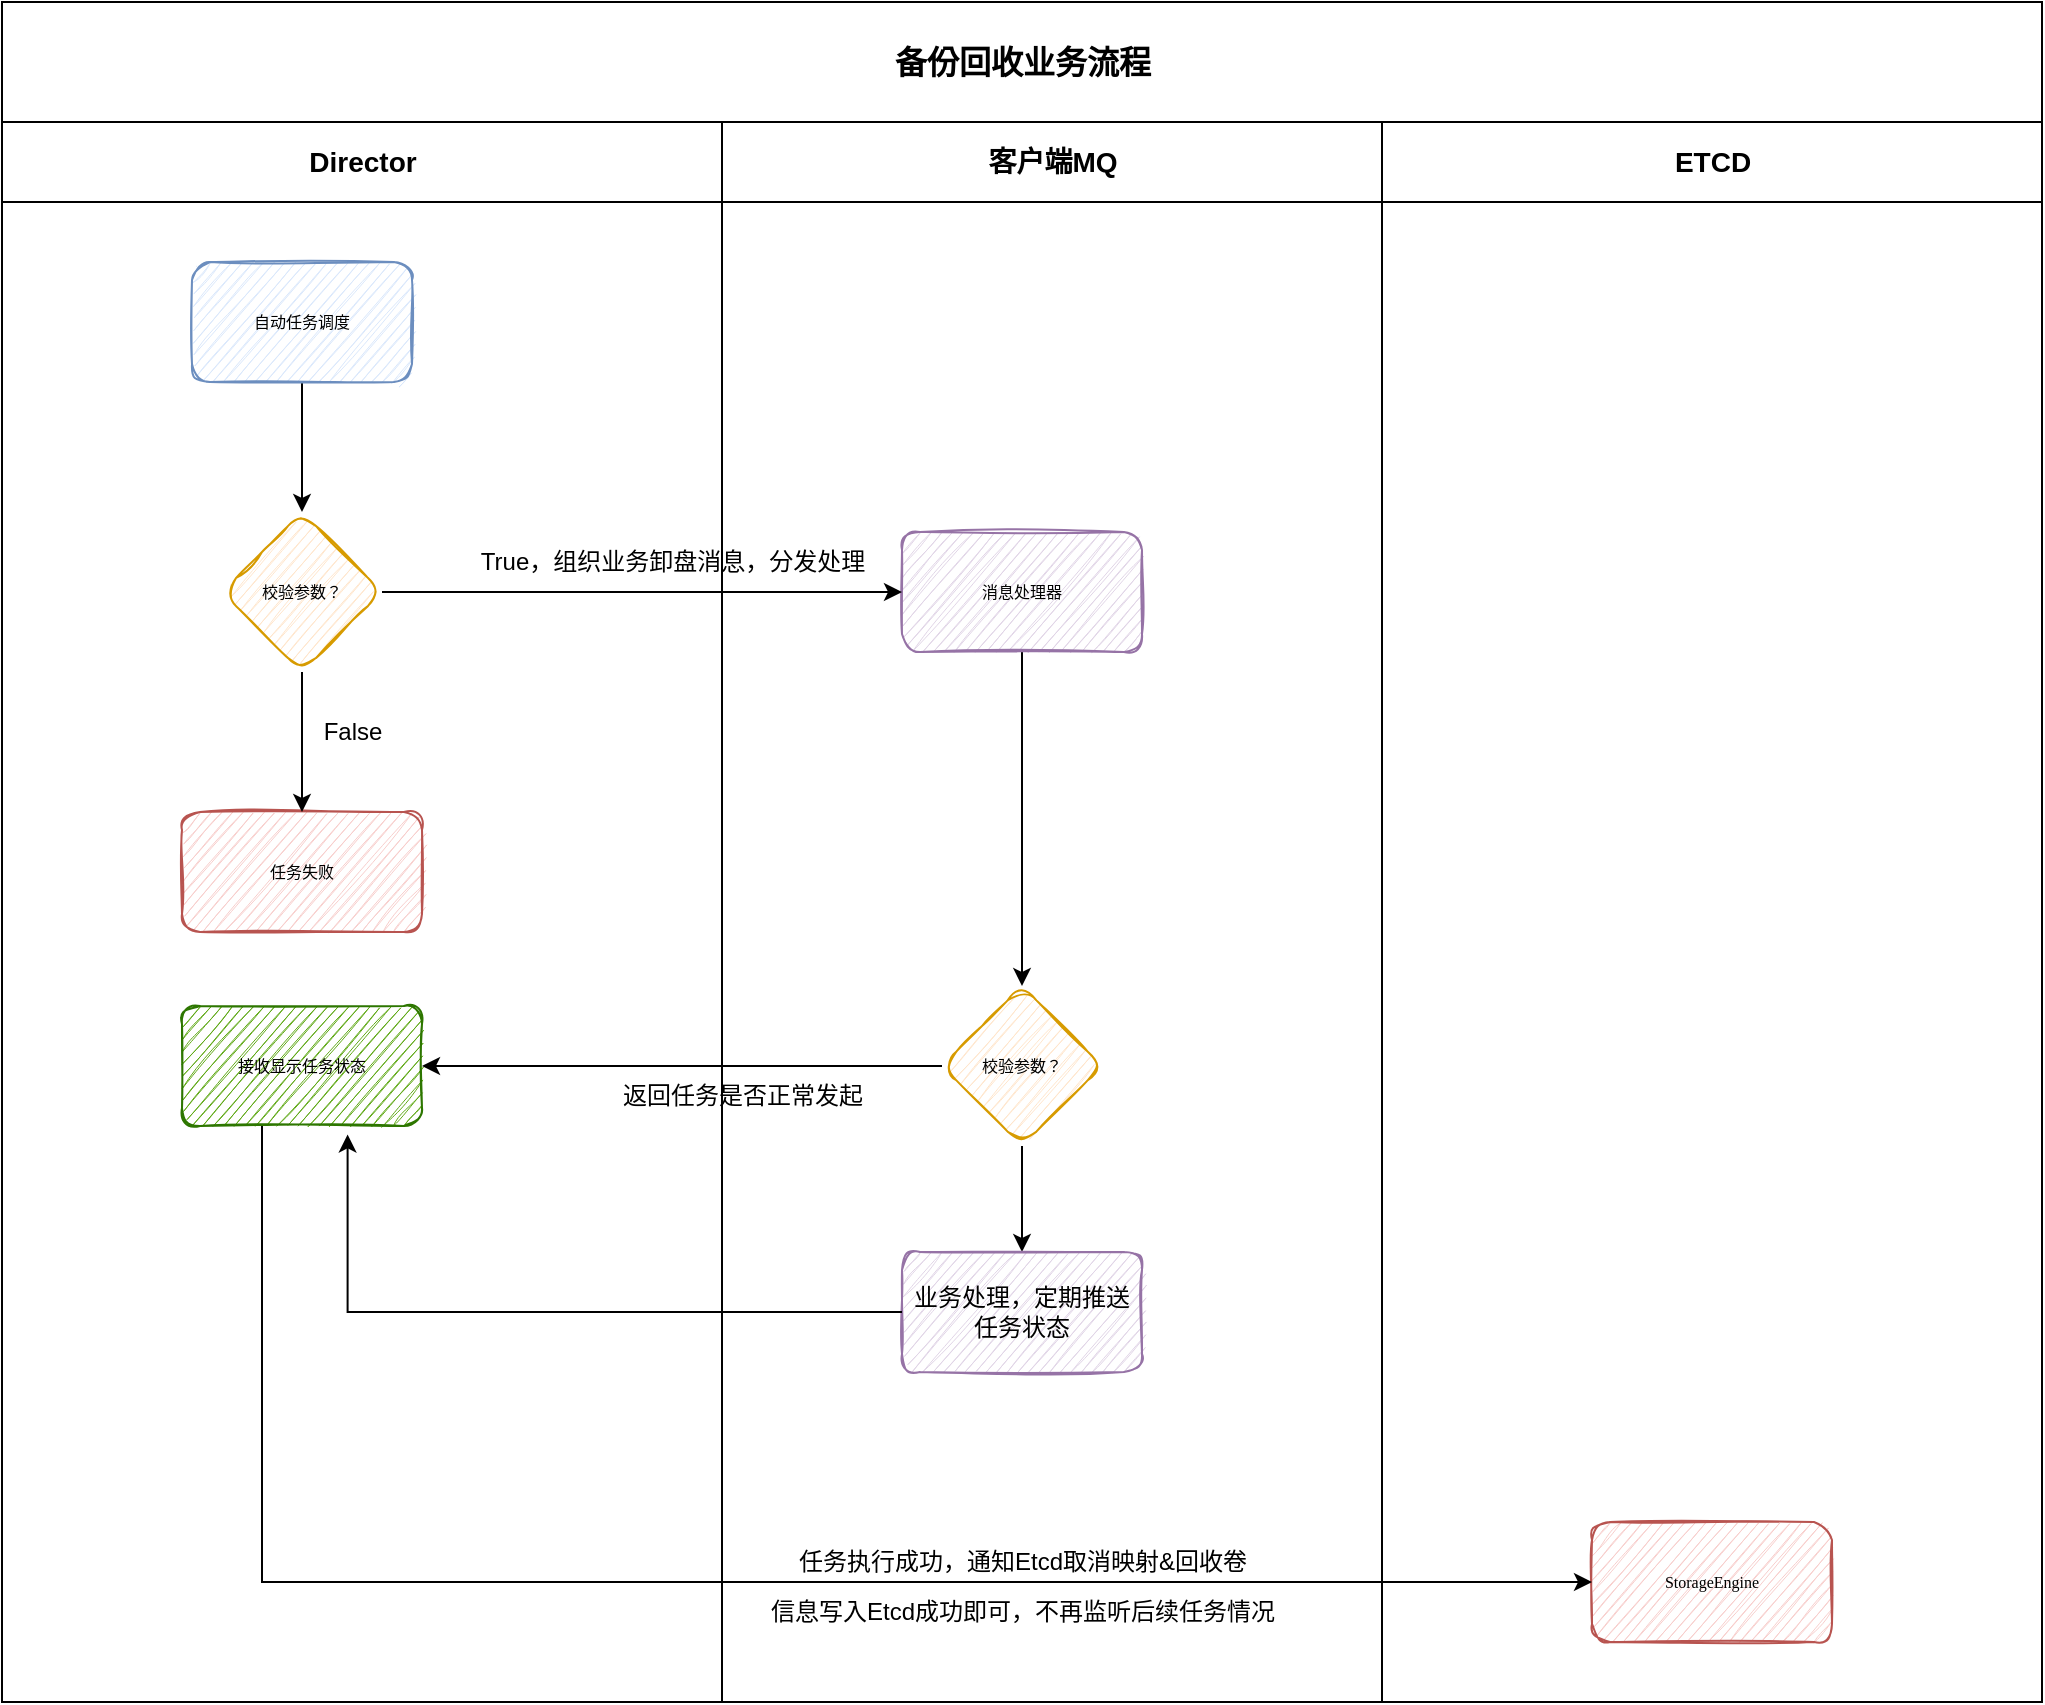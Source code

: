 <mxfile version="21.5.2" type="github">
  <diagram name="第 1 页" id="xIRtXXGn481l6FrESkQN">
    <mxGraphModel dx="1562" dy="837" grid="1" gridSize="10" guides="1" tooltips="1" connect="1" arrows="1" fold="1" page="1" pageScale="1" pageWidth="1600" pageHeight="1200" math="0" shadow="0">
      <root>
        <mxCell id="0" />
        <mxCell id="1" parent="0" />
        <mxCell id="4CS2FM6U55fI_8ZflwGE-1" value="&lt;p style=&quot;line-height: 1.2;&quot;&gt;&lt;span style=&quot;font-size: 16px; background-color: initial;&quot;&gt;备份回收业务流程&lt;/span&gt;&lt;/p&gt;" style="swimlane;html=1;childLayout=stackLayout;startSize=60;rounded=0;shadow=0;labelBackgroundColor=none;strokeWidth=1;fontFamily=Verdana;fontSize=8;align=center;glass=0;" parent="1" vertex="1">
          <mxGeometry x="150" y="40" width="1020" height="850" as="geometry" />
        </mxCell>
        <mxCell id="4CS2FM6U55fI_8ZflwGE-2" value="&lt;font style=&quot;font-size: 14px;&quot;&gt;Director&lt;/font&gt;" style="swimlane;html=1;startSize=40;" parent="4CS2FM6U55fI_8ZflwGE-1" vertex="1">
          <mxGeometry y="60" width="360" height="790" as="geometry" />
        </mxCell>
        <mxCell id="4CS2FM6U55fI_8ZflwGE-3" value="" style="edgeStyle=orthogonalEdgeStyle;rounded=0;orthogonalLoop=1;jettySize=auto;html=1;" parent="4CS2FM6U55fI_8ZflwGE-2" source="4CS2FM6U55fI_8ZflwGE-4" target="4CS2FM6U55fI_8ZflwGE-5" edge="1">
          <mxGeometry relative="1" as="geometry" />
        </mxCell>
        <mxCell id="4CS2FM6U55fI_8ZflwGE-4" value="自动任务调度" style="rounded=1;whiteSpace=wrap;html=1;shadow=0;labelBackgroundColor=none;strokeWidth=1;fontFamily=Verdana;fontSize=8;align=center;fillColor=#dae8fc;strokeColor=#6c8ebf;sketch=1;fillStyle=auto;" parent="4CS2FM6U55fI_8ZflwGE-2" vertex="1">
          <mxGeometry x="95" y="70" width="110" height="60" as="geometry" />
        </mxCell>
        <mxCell id="4CS2FM6U55fI_8ZflwGE-5" value="校验参数？" style="rhombus;whiteSpace=wrap;html=1;fontSize=8;fontFamily=Verdana;fillColor=#ffe6cc;strokeColor=#d79b00;rounded=1;shadow=0;labelBackgroundColor=none;strokeWidth=1;sketch=1;fillStyle=auto;" parent="4CS2FM6U55fI_8ZflwGE-2" vertex="1">
          <mxGeometry x="110" y="195" width="80" height="80" as="geometry" />
        </mxCell>
        <mxCell id="4CS2FM6U55fI_8ZflwGE-6" value="任务失败" style="whiteSpace=wrap;html=1;fontSize=8;fontFamily=Verdana;fillColor=#f8cecc;strokeColor=#b85450;rounded=1;shadow=0;labelBackgroundColor=none;strokeWidth=1;sketch=1;fillStyle=auto;" parent="4CS2FM6U55fI_8ZflwGE-2" vertex="1">
          <mxGeometry x="90" y="345" width="120" height="60" as="geometry" />
        </mxCell>
        <mxCell id="4CS2FM6U55fI_8ZflwGE-7" value="" style="edgeStyle=orthogonalEdgeStyle;rounded=0;orthogonalLoop=1;jettySize=auto;html=1;" parent="4CS2FM6U55fI_8ZflwGE-2" source="4CS2FM6U55fI_8ZflwGE-5" target="4CS2FM6U55fI_8ZflwGE-6" edge="1">
          <mxGeometry relative="1" as="geometry" />
        </mxCell>
        <mxCell id="4CS2FM6U55fI_8ZflwGE-8" value="&lt;font color=&quot;#000000&quot;&gt;接收显示任务状态&lt;/font&gt;" style="whiteSpace=wrap;html=1;fontSize=8;fontFamily=Verdana;fillColor=#60a917;strokeColor=#2D7600;rounded=1;shadow=0;labelBackgroundColor=none;strokeWidth=1;sketch=1;fillStyle=auto;fontColor=#ffffff;" parent="4CS2FM6U55fI_8ZflwGE-2" vertex="1">
          <mxGeometry x="90" y="442" width="120" height="60" as="geometry" />
        </mxCell>
        <mxCell id="4CS2FM6U55fI_8ZflwGE-9" value="False" style="text;html=1;align=center;verticalAlign=middle;resizable=0;points=[];autosize=1;strokeColor=none;fillColor=none;" parent="4CS2FM6U55fI_8ZflwGE-2" vertex="1">
          <mxGeometry x="150" y="290" width="50" height="30" as="geometry" />
        </mxCell>
        <mxCell id="4CS2FM6U55fI_8ZflwGE-10" value="&lt;font style=&quot;font-size: 14px;&quot;&gt;客户端MQ&lt;/font&gt;" style="swimlane;html=1;startSize=40;" parent="4CS2FM6U55fI_8ZflwGE-1" vertex="1">
          <mxGeometry x="360" y="60" width="330" height="790" as="geometry">
            <mxRectangle x="250" y="20" width="40" height="730" as="alternateBounds" />
          </mxGeometry>
        </mxCell>
        <mxCell id="4CS2FM6U55fI_8ZflwGE-11" value="" style="edgeStyle=orthogonalEdgeStyle;rounded=0;orthogonalLoop=1;jettySize=auto;html=1;entryX=0.5;entryY=0;entryDx=0;entryDy=0;" parent="4CS2FM6U55fI_8ZflwGE-10" source="4CS2FM6U55fI_8ZflwGE-12" target="4CS2FM6U55fI_8ZflwGE-14" edge="1">
          <mxGeometry relative="1" as="geometry">
            <mxPoint x="80" y="460" as="targetPoint" />
          </mxGeometry>
        </mxCell>
        <mxCell id="4CS2FM6U55fI_8ZflwGE-12" value="消息处理器" style="whiteSpace=wrap;html=1;fontSize=8;fontFamily=Verdana;fillColor=#e1d5e7;strokeColor=#9673a6;rounded=1;shadow=0;labelBackgroundColor=none;strokeWidth=1;sketch=1;fillStyle=auto;perimeterSpacing=0;" parent="4CS2FM6U55fI_8ZflwGE-10" vertex="1">
          <mxGeometry x="90" y="205" width="120" height="60" as="geometry" />
        </mxCell>
        <mxCell id="4CS2FM6U55fI_8ZflwGE-13" value="" style="edgeStyle=orthogonalEdgeStyle;rounded=0;orthogonalLoop=1;jettySize=auto;html=1;" parent="4CS2FM6U55fI_8ZflwGE-10" source="4CS2FM6U55fI_8ZflwGE-14" target="4CS2FM6U55fI_8ZflwGE-15" edge="1">
          <mxGeometry relative="1" as="geometry" />
        </mxCell>
        <mxCell id="4CS2FM6U55fI_8ZflwGE-14" value="校验参数？" style="rhombus;whiteSpace=wrap;html=1;fontSize=8;fontFamily=Verdana;fillColor=#ffe6cc;strokeColor=#d79b00;rounded=1;shadow=0;labelBackgroundColor=none;strokeWidth=1;sketch=1;fillStyle=auto;" parent="4CS2FM6U55fI_8ZflwGE-10" vertex="1">
          <mxGeometry x="110" y="432" width="80" height="80" as="geometry" />
        </mxCell>
        <mxCell id="4CS2FM6U55fI_8ZflwGE-15" value="&lt;span style=&quot;font-family: Helvetica; font-size: 12px;&quot;&gt;业务处理，定期推送任务状态&lt;/span&gt;" style="whiteSpace=wrap;html=1;fontSize=8;fontFamily=Verdana;fillColor=#e1d5e7;strokeColor=#9673a6;rounded=1;shadow=0;labelBackgroundColor=none;strokeWidth=1;sketch=1;fillStyle=auto;" parent="4CS2FM6U55fI_8ZflwGE-10" vertex="1">
          <mxGeometry x="90" y="565" width="120" height="60" as="geometry" />
        </mxCell>
        <mxCell id="4CS2FM6U55fI_8ZflwGE-16" value="返回任务是否正常发起" style="text;html=1;align=center;verticalAlign=middle;resizable=0;points=[];autosize=1;strokeColor=none;fillColor=none;" parent="4CS2FM6U55fI_8ZflwGE-10" vertex="1">
          <mxGeometry x="-60" y="472" width="140" height="30" as="geometry" />
        </mxCell>
        <mxCell id="4CS2FM6U55fI_8ZflwGE-17" value="True，组织业务卸盘消息，分发处理" style="text;html=1;align=center;verticalAlign=middle;resizable=0;points=[];autosize=1;strokeColor=none;fillColor=none;" parent="4CS2FM6U55fI_8ZflwGE-10" vertex="1">
          <mxGeometry x="-135" y="205" width="220" height="30" as="geometry" />
        </mxCell>
        <mxCell id="4CS2FM6U55fI_8ZflwGE-18" value="任务执行成功，通知Etcd取消映射&amp;amp;回收卷" style="text;html=1;align=center;verticalAlign=middle;resizable=0;points=[];autosize=1;strokeColor=none;fillColor=none;" parent="4CS2FM6U55fI_8ZflwGE-10" vertex="1">
          <mxGeometry x="25" y="705" width="250" height="30" as="geometry" />
        </mxCell>
        <mxCell id="4CS2FM6U55fI_8ZflwGE-25" value="信息写入Etcd成功即可，不再监听后续任务情况" style="text;html=1;align=center;verticalAlign=middle;resizable=0;points=[];autosize=1;strokeColor=none;fillColor=none;" parent="4CS2FM6U55fI_8ZflwGE-10" vertex="1">
          <mxGeometry x="10" y="730" width="280" height="30" as="geometry" />
        </mxCell>
        <mxCell id="4CS2FM6U55fI_8ZflwGE-19" value="&lt;span style=&quot;font-size: 14px;&quot;&gt;ETCD&lt;/span&gt;" style="swimlane;html=1;startSize=40;" parent="4CS2FM6U55fI_8ZflwGE-1" vertex="1">
          <mxGeometry x="690" y="60" width="330" height="790" as="geometry">
            <mxRectangle x="250" y="20" width="40" height="730" as="alternateBounds" />
          </mxGeometry>
        </mxCell>
        <mxCell id="4CS2FM6U55fI_8ZflwGE-20" value="StorageEngine" style="whiteSpace=wrap;html=1;fontSize=8;fontFamily=Verdana;fillColor=#f8cecc;strokeColor=#b85450;rounded=1;shadow=0;labelBackgroundColor=none;strokeWidth=1;sketch=1;fillStyle=auto;" parent="4CS2FM6U55fI_8ZflwGE-19" vertex="1">
          <mxGeometry x="105" y="700" width="120" height="60" as="geometry" />
        </mxCell>
        <mxCell id="4CS2FM6U55fI_8ZflwGE-21" value="" style="edgeStyle=orthogonalEdgeStyle;rounded=0;orthogonalLoop=1;jettySize=auto;html=1;" parent="4CS2FM6U55fI_8ZflwGE-1" source="4CS2FM6U55fI_8ZflwGE-5" target="4CS2FM6U55fI_8ZflwGE-12" edge="1">
          <mxGeometry relative="1" as="geometry" />
        </mxCell>
        <mxCell id="4CS2FM6U55fI_8ZflwGE-22" value="" style="edgeStyle=orthogonalEdgeStyle;rounded=0;orthogonalLoop=1;jettySize=auto;html=1;" parent="4CS2FM6U55fI_8ZflwGE-1" source="4CS2FM6U55fI_8ZflwGE-14" target="4CS2FM6U55fI_8ZflwGE-8" edge="1">
          <mxGeometry relative="1" as="geometry" />
        </mxCell>
        <mxCell id="4CS2FM6U55fI_8ZflwGE-23" value="" style="edgeStyle=orthogonalEdgeStyle;rounded=0;orthogonalLoop=1;jettySize=auto;html=1;entryX=0.69;entryY=1.07;entryDx=0;entryDy=0;entryPerimeter=0;" parent="4CS2FM6U55fI_8ZflwGE-1" source="4CS2FM6U55fI_8ZflwGE-15" target="4CS2FM6U55fI_8ZflwGE-8" edge="1">
          <mxGeometry relative="1" as="geometry">
            <mxPoint x="80" y="630" as="targetPoint" />
          </mxGeometry>
        </mxCell>
        <mxCell id="4CS2FM6U55fI_8ZflwGE-24" value="" style="edgeStyle=orthogonalEdgeStyle;rounded=0;orthogonalLoop=1;jettySize=auto;html=1;entryX=0;entryY=0.5;entryDx=0;entryDy=0;" parent="4CS2FM6U55fI_8ZflwGE-1" source="4CS2FM6U55fI_8ZflwGE-8" target="4CS2FM6U55fI_8ZflwGE-20" edge="1">
          <mxGeometry relative="1" as="geometry">
            <mxPoint x="130" y="780" as="targetPoint" />
            <Array as="points">
              <mxPoint x="130" y="790" />
            </Array>
          </mxGeometry>
        </mxCell>
      </root>
    </mxGraphModel>
  </diagram>
</mxfile>
